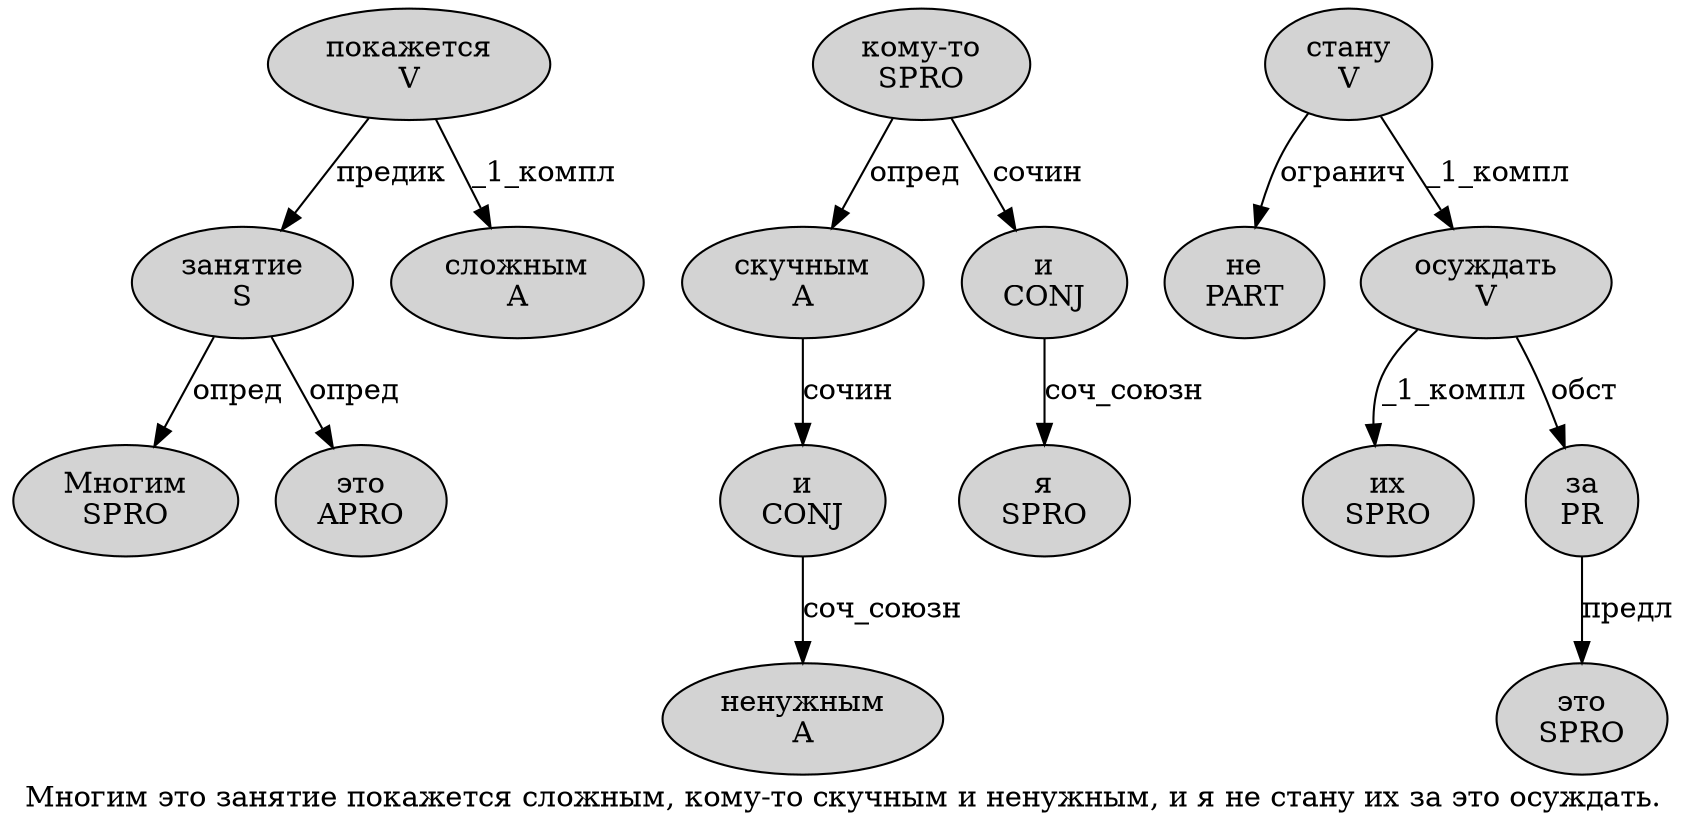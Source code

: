 digraph SENTENCE_2060 {
	graph [label="Многим это занятие покажется сложным, кому-то скучным и ненужным, и я не стану их за это осуждать."]
	node [style=filled]
		0 [label="Многим
SPRO" color="" fillcolor=lightgray penwidth=1 shape=ellipse]
		1 [label="это
APRO" color="" fillcolor=lightgray penwidth=1 shape=ellipse]
		2 [label="занятие
S" color="" fillcolor=lightgray penwidth=1 shape=ellipse]
		3 [label="покажется
V" color="" fillcolor=lightgray penwidth=1 shape=ellipse]
		4 [label="сложным
A" color="" fillcolor=lightgray penwidth=1 shape=ellipse]
		6 [label="кому-то
SPRO" color="" fillcolor=lightgray penwidth=1 shape=ellipse]
		7 [label="скучным
A" color="" fillcolor=lightgray penwidth=1 shape=ellipse]
		8 [label="и
CONJ" color="" fillcolor=lightgray penwidth=1 shape=ellipse]
		9 [label="ненужным
A" color="" fillcolor=lightgray penwidth=1 shape=ellipse]
		11 [label="и
CONJ" color="" fillcolor=lightgray penwidth=1 shape=ellipse]
		12 [label="я
SPRO" color="" fillcolor=lightgray penwidth=1 shape=ellipse]
		13 [label="не
PART" color="" fillcolor=lightgray penwidth=1 shape=ellipse]
		14 [label="стану
V" color="" fillcolor=lightgray penwidth=1 shape=ellipse]
		15 [label="их
SPRO" color="" fillcolor=lightgray penwidth=1 shape=ellipse]
		16 [label="за
PR" color="" fillcolor=lightgray penwidth=1 shape=ellipse]
		17 [label="это
SPRO" color="" fillcolor=lightgray penwidth=1 shape=ellipse]
		18 [label="осуждать
V" color="" fillcolor=lightgray penwidth=1 shape=ellipse]
			14 -> 13 [label="огранич"]
			14 -> 18 [label="_1_компл"]
			8 -> 9 [label="соч_союзн"]
			16 -> 17 [label="предл"]
			7 -> 8 [label="сочин"]
			11 -> 12 [label="соч_союзн"]
			3 -> 2 [label="предик"]
			3 -> 4 [label="_1_компл"]
			18 -> 15 [label="_1_компл"]
			18 -> 16 [label="обст"]
			2 -> 0 [label="опред"]
			2 -> 1 [label="опред"]
			6 -> 7 [label="опред"]
			6 -> 11 [label="сочин"]
}
